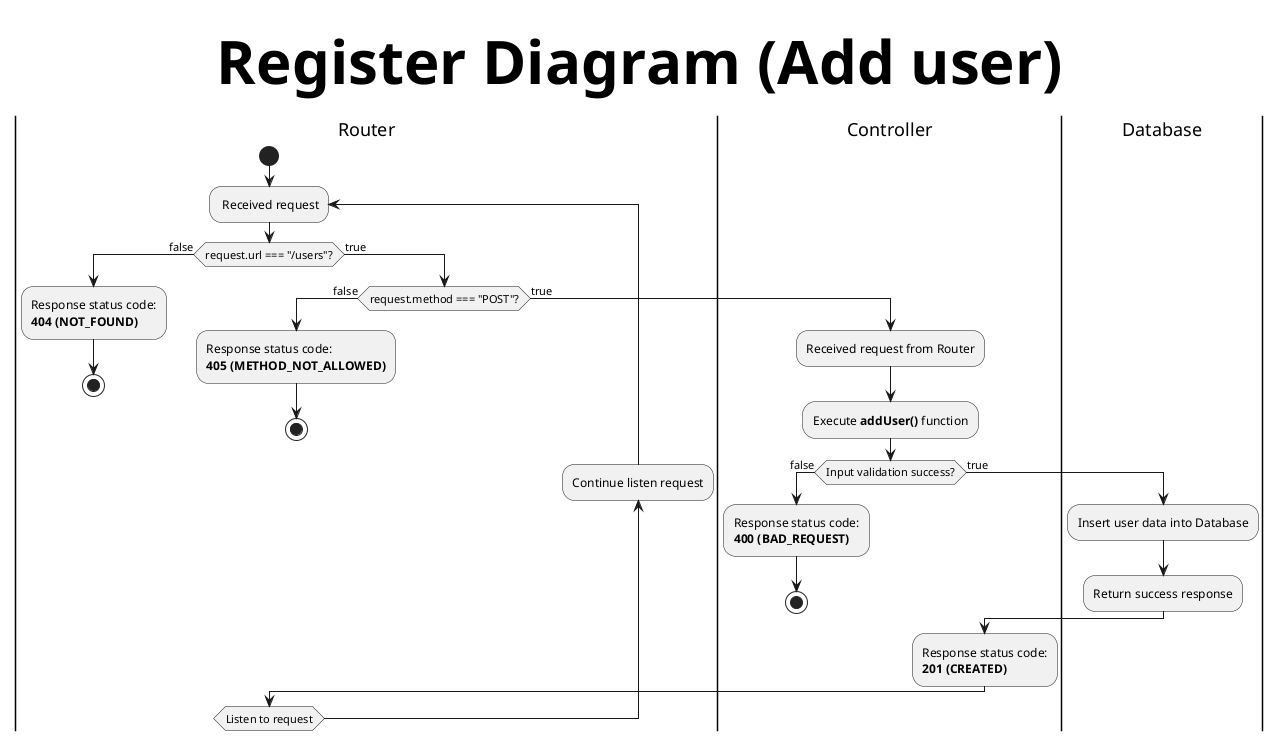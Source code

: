 @startuml 
title Register Diagram (Add user)
skinparam titleFontSize 60

|Router|
start
repeat: Received request
if (request.url === "/users"?) then (false)
    :Response status code:
    **404 (NOT_FOUND)**;
    stop

else (true)
    if (request.method === "POST"?) then (false)
        :Response status code:
        **405 (METHOD_NOT_ALLOWED)**;
        stop

    else (true)
        |Controller|
        :Received request from Router;
        :Execute **addUser()** function;

        if (Input validation success?) then (false)
            :Response status code:
            **400 (BAD_REQUEST)**;
            stop

        else (true)
            |Database|
            :Insert user data into Database;
            :Return success response;

            |Controller|
            :Response status code:
            **201 (CREATED)**;
        endif
    endif
endif

|Router|
backward:Continue listen request;
repeat while (Listen to request)    
@enduml
